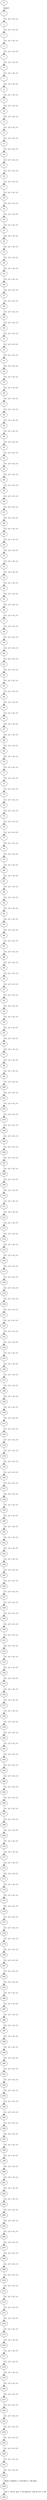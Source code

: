 digraph g{0;
1;
2;
3;
4;
5;
6;
7;
8;
9;
10;
11;
12;
13;
14;
15;
16;
17;
18;
19;
20;
21;
22;
23;
24;
25;
26;
27;
28;
29;
30;
31;
32;
33;
34;
35;
36;
37;
38;
39;
40;
41;
42;
43;
44;
45;
46;
47;
48;
49;
50;
51;
52;
53;
54;
55;
56;
57;
58;
59;
60;
61;
62;
63;
64;
65;
66;
67;
68;
69;
70;
71;
72;
73;
74;
75;
76;
77;
78;
79;
80;
81;
82;
83;
84;
85;
86;
87;
88;
89;
90;
91;
92;
93;
94;
95;
96;
97;
98;
99;
100;
101;
102;
103;
104;
105;
106;
107;
108;
109;
110;
111;
112;
113;
114;
115;
116;
117;
118;
119;
120;
121;
122;
123;
124;
125;
126;
127;
128;
129;
130;
131;
132;
133;
134;
135;
136;
137;
138;
139;
140;
141;
142;
143;
144;
145;
146;
147;
148;
149;
150;
151;
152;
153;
154;
155;
156;
157;
158;
159;
160;
161;
162;
163;
164;
165;
166;
167;
168;
169;
170;
171;
172;
173;
174;
175;
176;
177;
178;
179;
180;
181;
182;
183;
184;
185;
186;
187;
188;
189;
190;
191;
192;
193;
194;
195;
196;
197;
198;
199;
200;
201;
202;
203;
204;
205;
206;
207;
208;
209;
210;
211;
212;
213;
214;
215;
216;
217;
218;
219;
220;
221;
222;
223;
224;
225;
226;
227;
228;
229;
230;
0 -> 1 [ label="select "];
1 -> 2 [ label=" x1 , y1 + z1, c1 "];
2 -> 3 [ label=" x1 , y1 + z1, c1 "];
3 -> 4 [ label=" x1 , y1 + z1, c1 "];
4 -> 5 [ label=" x1 , y1 + z1, c1 "];
5 -> 6 [ label=" x1 , y1 + z1, c1 "];
6 -> 7 [ label=" x1 , y1 + z1, c1 "];
7 -> 8 [ label=" x1 , y1 + z1, c1 "];
8 -> 9 [ label=" x1 , y1 + z1, c1 "];
9 -> 10 [ label=" x1 , y1 + z1, c1 "];
10 -> 11 [ label=" x1 , y1 + z1, c1 "];
11 -> 12 [ label=" x1 , y1 + z1, c1 "];
12 -> 13 [ label=" x1 , y1 + z1, c1 "];
13 -> 14 [ label=" x1 , y1 + z1, c1 "];
14 -> 15 [ label=" x1 , y1 + z1, c1 "];
15 -> 16 [ label=" x1 , y1 + z1, c1 "];
16 -> 17 [ label=" x1 , y1 + z1, c1 "];
17 -> 18 [ label=" x1 , y1 + z1, c1 "];
18 -> 19 [ label=" x1 , y1 + z1, c1 "];
19 -> 20 [ label=" x1 , y1 + z1, c1 "];
20 -> 21 [ label=" x1 , y1 + z1, c1 "];
21 -> 22 [ label=" x1 , y1 + z1, c1 "];
22 -> 23 [ label=" x1 , y1 + z1, c1 "];
23 -> 24 [ label=" x1 , y1 + z1, c1 "];
24 -> 25 [ label=" x1 , y1 + z1, c1 "];
25 -> 26 [ label=" x1 , y1 + z1, c1 "];
26 -> 27 [ label=" x1 , y1 + z1, c1 "];
27 -> 28 [ label=" x1 , y1 + z1, c1 "];
28 -> 29 [ label=" x1 , y1 + z1, c1 "];
29 -> 30 [ label=" x1 , y1 + z1, c1 "];
30 -> 31 [ label=" x1 , y1 + z1, c1 "];
31 -> 32 [ label=" x1 , y1 + z1, c1 "];
32 -> 33 [ label=" x1 , y1 + z1, c1 "];
33 -> 34 [ label=" x1 , y1 + z1, c1 "];
34 -> 35 [ label=" x1 , y1 + z1, c1 "];
35 -> 36 [ label=" x1 , y1 + z1, c1 "];
36 -> 37 [ label=" x1 , y1 + z1, c1 "];
37 -> 38 [ label=" x1 , y1 + z1, c1 "];
38 -> 39 [ label=" x1 , y1 + z1, c1 "];
39 -> 40 [ label=" x1 , y1 + z1, c1 "];
40 -> 41 [ label=" x1 , y1 + z1, c1 "];
41 -> 42 [ label=" x1 , y1 + z1, c1 "];
42 -> 43 [ label=" x1 , y1 + z1, c1 "];
43 -> 44 [ label=" x1 , y1 + z1, c1 "];
44 -> 45 [ label=" x1 , y1 + z1, c1 "];
45 -> 46 [ label=" x1 , y1 + z1, c1 "];
46 -> 47 [ label=" x1 , y1 + z1, c1 "];
47 -> 48 [ label=" x1 , y1 + z1, c1 "];
48 -> 49 [ label=" x1 , y1 + z1, c1 "];
49 -> 50 [ label=" x1 , y1 + z1, c1 "];
50 -> 51 [ label=" x1 , y1 + z1, c1 "];
51 -> 52 [ label=" x1 , y1 + z1, c1 "];
52 -> 53 [ label=" x1 , y1 + z1, c1 "];
53 -> 54 [ label=" x1 , y1 + z1, c1 "];
54 -> 55 [ label=" x1 , y1 + z1, c1 "];
55 -> 56 [ label=" x1 , y1 + z1, c1 "];
56 -> 57 [ label=" x1 , y1 + z1, c1 "];
57 -> 58 [ label=" x1 , y1 + z1, c1 "];
58 -> 59 [ label=" x1 , y1 + z1, c1 "];
59 -> 60 [ label=" x1 , y1 + z1, c1 "];
60 -> 61 [ label=" x1 , y1 + z1, c1 "];
61 -> 62 [ label=" x1 , y1 + z1, c1 "];
62 -> 63 [ label=" x1 , y1 + z1, c1 "];
63 -> 64 [ label=" x1 , y1 + z1, c1 "];
64 -> 65 [ label=" x1 , y1 + z1, c1 "];
65 -> 66 [ label=" x1 , y1 + z1, c1 "];
66 -> 67 [ label=" x1 , y1 + z1, c1 "];
67 -> 68 [ label=" x1 , y1 + z1, c1 "];
68 -> 69 [ label=" x1 , y1 + z1, c1 "];
69 -> 70 [ label=" x1 , y1 + z1, c1 "];
70 -> 71 [ label=" x1 , y1 + z1, c1 "];
71 -> 72 [ label=" x1 , y1 + z1, c1 "];
72 -> 73 [ label=" x1 , y1 + z1, c1 "];
73 -> 74 [ label=" x1 , y1 + z1, c1 "];
74 -> 75 [ label=" x1 , y1 + z1, c1 "];
75 -> 76 [ label=" x1 , y1 + z1, c1 "];
76 -> 77 [ label=" x1 , y1 + z1, c1 "];
77 -> 78 [ label=" x1 , y1 + z1, c1 "];
78 -> 79 [ label=" x1 , y1 + z1, c1 "];
79 -> 80 [ label=" x1 , y1 + z1, c1 "];
80 -> 81 [ label=" x1 , y1 + z1, c1 "];
81 -> 82 [ label=" x1 , y1 + z1, c1 "];
82 -> 83 [ label=" x1 , y1 + z1, c1 "];
83 -> 84 [ label=" x1 , y1 + z1, c1 "];
84 -> 85 [ label=" x1 , y1 + z1, c1 "];
85 -> 86 [ label=" x1 , y1 + z1, c1 "];
86 -> 87 [ label=" x1 , y1 + z1, c1 "];
87 -> 88 [ label=" x1 , y1 + z1, c1 "];
88 -> 89 [ label=" x1 , y1 + z1, c1 "];
89 -> 90 [ label=" x1 , y1 + z1, c1 "];
90 -> 91 [ label=" x1 , y1 + z1, c1 "];
91 -> 92 [ label=" x1 , y1 + z1, c1 "];
92 -> 93 [ label=" x1 , y1 + z1, c1 "];
93 -> 94 [ label=" x1 , y1 + z1, c1 "];
94 -> 95 [ label=" x1 , y1 + z1, c1 "];
95 -> 96 [ label=" x1 , y1 + z1, c1 "];
96 -> 97 [ label=" x1 , y1 + z1, c1 "];
97 -> 98 [ label=" x1 , y1 + z1, c1 "];
98 -> 99 [ label=" x1 , y1 + z1, c1 "];
99 -> 100 [ label=" x1 , y1 + z1, c1 "];
100 -> 101 [ label=" x1 , y1 + z1, c1 "];
101 -> 102 [ label=" x1 , y1 + z1, c1 "];
102 -> 103 [ label=" x1 , y1 + z1, c1 "];
103 -> 104 [ label=" x1 , y1 + z1, c1 "];
104 -> 105 [ label=" x1 , y1 + z1, c1 "];
105 -> 106 [ label=" x1 , y1 + z1, c1 "];
106 -> 107 [ label=" x1 , y1 + z1, c1 "];
107 -> 108 [ label=" x1 , y1 + z1, c1 "];
108 -> 109 [ label=" x1 , y1 + z1, c1 "];
109 -> 110 [ label=" x1 , y1 + z1, c1 "];
110 -> 111 [ label=" x1 , y1 + z1, c1 "];
111 -> 112 [ label=" x1 , y1 + z1, c1 "];
112 -> 113 [ label=" x1 , y1 + z1, c1 "];
113 -> 114 [ label=" x1 , y1 + z1, c1 "];
114 -> 115 [ label=" x1 , y1 + z1, c1 "];
115 -> 116 [ label=" x1 , y1 + z1, c1 "];
116 -> 117 [ label=" x1 , y1 + z1, c1 "];
117 -> 118 [ label=" x1 , y1 + z1, c1 "];
118 -> 119 [ label=" x1 , y1 + z1, c1 "];
119 -> 120 [ label=" x1 , y1 + z1, c1 "];
120 -> 121 [ label=" x1 , y1 + z1, c1 "];
121 -> 122 [ label=" x1 , y1 + z1, c1 "];
122 -> 123 [ label=" x1 , y1 + z1, c1 "];
123 -> 124 [ label=" x1 , y1 + z1, c1 "];
124 -> 125 [ label=" x1 , y1 + z1, c1 "];
125 -> 126 [ label=" x1 , y1 + z1, c1 "];
126 -> 127 [ label=" x1 , y1 + z1, c1 "];
127 -> 128 [ label=" x1 , y1 + z1, c1 "];
128 -> 129 [ label=" x1 , y1 + z1, c1 "];
129 -> 130 [ label=" x1 , y1 + z1, c1 "];
130 -> 131 [ label=" x1 , y1 + z1, c1 "];
131 -> 132 [ label=" x1 , y1 + z1, c1 "];
132 -> 133 [ label=" x1 , y1 + z1, c1 "];
133 -> 134 [ label=" x1 , y1 + z1, c1 "];
134 -> 135 [ label=" x1 , y1 + z1, c1 "];
135 -> 136 [ label=" x1 , y1 + z1, c1 "];
136 -> 137 [ label=" x1 , y1 + z1, c1 "];
137 -> 138 [ label=" x1 , y1 + z1, c1 "];
138 -> 139 [ label=" x1 , y1 + z1, c1 "];
139 -> 140 [ label=" x1 , y1 + z1, c1 "];
140 -> 141 [ label=" x1 , y1 + z1, c1 "];
141 -> 142 [ label=" x1 , y1 + z1, c1 "];
142 -> 143 [ label=" x1 , y1 + z1, c1 "];
143 -> 144 [ label=" x1 , y1 + z1, c1 "];
144 -> 145 [ label=" x1 , y1 + z1, c1 "];
145 -> 146 [ label=" x1 , y1 + z1, c1 "];
146 -> 147 [ label=" x1 , y1 + z1, c1 "];
147 -> 148 [ label=" x1 , y1 + z1, c1 "];
148 -> 149 [ label=" x1 , y1 + z1, c1 "];
149 -> 150 [ label=" x1 , y1 + z1, c1 "];
150 -> 151 [ label=" x1 , y1 + z1, c1 "];
151 -> 152 [ label=" x1 , y1 + z1, c1 "];
152 -> 153 [ label=" x1 , y1 + z1, c1 "];
153 -> 154 [ label=" x1 , y1 + z1, c1 "];
154 -> 155 [ label=" x1 , y1 + z1, c1 "];
155 -> 156 [ label=" x1 , y1 + z1, c1 "];
156 -> 157 [ label=" x1 , y1 + z1, c1 "];
157 -> 158 [ label=" x1 , y1 + z1, c1 "];
158 -> 159 [ label=" x1 , y1 + z1, c1 "];
159 -> 160 [ label=" x1 , y1 + z1, c1 "];
160 -> 161 [ label=" x1 , y1 + z1, c1 "];
161 -> 162 [ label=" x1 , y1 + z1, c1 "];
162 -> 163 [ label=" x1 , y1 + z1, c1 "];
163 -> 164 [ label=" x1 , y1 + z1, c1 "];
164 -> 165 [ label=" x1 , y1 + z1, c1 "];
165 -> 166 [ label=" x1 , y1 + z1, c1 "];
166 -> 167 [ label=" x1 , y1 + z1, c1 "];
167 -> 168 [ label=" x1 , y1 + z1, c1 "];
168 -> 169 [ label=" x1 , y1 + z1, c1 "];
169 -> 170 [ label=" x1 , y1 + z1, c1 "];
170 -> 171 [ label=" x1 , y1 + z1, c1 "];
171 -> 172 [ label=" x1 , y1 + z1, c1 "];
172 -> 173 [ label=" x1 , y1 + z1, c1 "];
173 -> 174 [ label=" x1 , y1 + z1, c1 "];
174 -> 175 [ label=" x1 , y1 + z1, c1 "];
175 -> 176 [ label=" x1 , y1 + z1, c1 "];
176 -> 177 [ label=" x1 , y1 + z1, c1 "];
177 -> 178 [ label=" x1 , y1 + z1, c1 "];
178 -> 179 [ label=" x1 , y1 + z1, c1 "];
179 -> 180 [ label=" x1 , y1 + z1, c1 "];
180 -> 181 [ label=" x1 , y1 + z1, c1 "];
181 -> 182 [ label=" x1 , y1 + z1, c1 "];
182 -> 183 [ label=" x1 , y1 + z1, c1 "];
183 -> 184 [ label=" x1 , y1 + z1, c1 "];
184 -> 185 [ label=" x1 , y1 + z1, c1 "];
185 -> 186 [ label=" x1 , y1 + z1, c1 "];
186 -> 187 [ label=" x1 , y1 + z1, c1 "];
187 -> 188 [ label=" x1 , y1 + z1, c1 "];
188 -> 189 [ label=" x1 , y1 + z1, c1 "];
189 -> 190 [ label=" x1 , y1 + z1, c1 "];
190 -> 191 [ label=" x1 , y1 + z1, c1 "];
191 -> 192 [ label=" x1 , y1 + z1, c1 "];
192 -> 193 [ label=" x1 , y1 + z1, c1 "];
193 -> 194 [ label=" x1 , y1 + z1, c1 "];
194 -> 195 [ label=" x1 , y1 + z1, c1 "];
195 -> 196 [ label=" x1 , y1 + z1, c1 "];
196 -> 197 [ label=" x1 , y1 + z1, c1 "];
197 -> 198 [ label=" x1 , y1 + z1, c1 "];
198 -> 199 [ label=" x1 , y1 + z1, c1 "];
199 -> 200 [ label=" x1 , y1 + z1, c1 "];
200 -> 201 [ label=" x1 , y1 + z1, c1 "];
201 -> 202 [ label=" x1 , y1 + z1, c1 "];
202 -> 203 [ label=" x1 , y1 + z1, c1 "];
203 -> 204 [ label=" x1 , y1 + z1, c1 "];
204 -> 205 [ label=" x1 , y1 + z1, c1 "];
205 -> 206 [ label=" x1 , y1 + z1, c1 "];
206 -> 207 [ label=" x1 , y1 + z1, c1 "];
207 -> 208 [ label=" x1 , y1 + z1, c1 "];
208 -> 209 [ label=" x1 , y1 + z1, c1 "];
209 -> 210 [ label=" x1 , y1 + z1, c1 "];
210 -> 211 [ label=" x1 , y1 + z1, c1 "];
211 -> 212 [ label=" x1 , y1 + z1, c1 "];
212 -> 213 [ label=" x1 , y1 + z1, c1 "];
213 -> 214 [ label=" x1 , y1 + z1, c1 "];
214 -> 215 [ label=" x1 , y1 + z1, c1 "];
215 -> 216 [ label=" x1 , y1 + z1, c1 "];
216 -> 217 [ label=" x1 , y1 + z1, c1 "];
217 -> 218 [ label=" x1 , y1 + z1, c1 "];
218 -> 219 [ label=" x1 , y1 + z1, c1 "];
219 -> 220 [ label=" x1 , y1 + z1, c1 "];
220 -> 221 [ label=" x1 , y1 + z1, c1 "];
221 -> 222 [ label=" x1 , y1 + z1, c1 "];
222 -> 223 [ label=" x1 , y1 + z1, c1 "];
223 -> 224 [ label=" x1 , y1 + z1, c1 "];
224 -> 225 [ label=" x1 , y1 + z1, c1 "];
225 -> 226 [ label=" x1 , y1 + z1, c1 "];
226 -> 227 [ label=" x1 , y1 + z1, c1 "];
227 -> 228 [ label=" x1 , y1 + z1, c1 "];
228 -> 229 [ label=" from y where z > 20 and x < 30 and"];
229 -> 230 [ label=" xx1 < 10 or  yy1 > 10 and zz1 <20 or cc1 > 20 "];
}